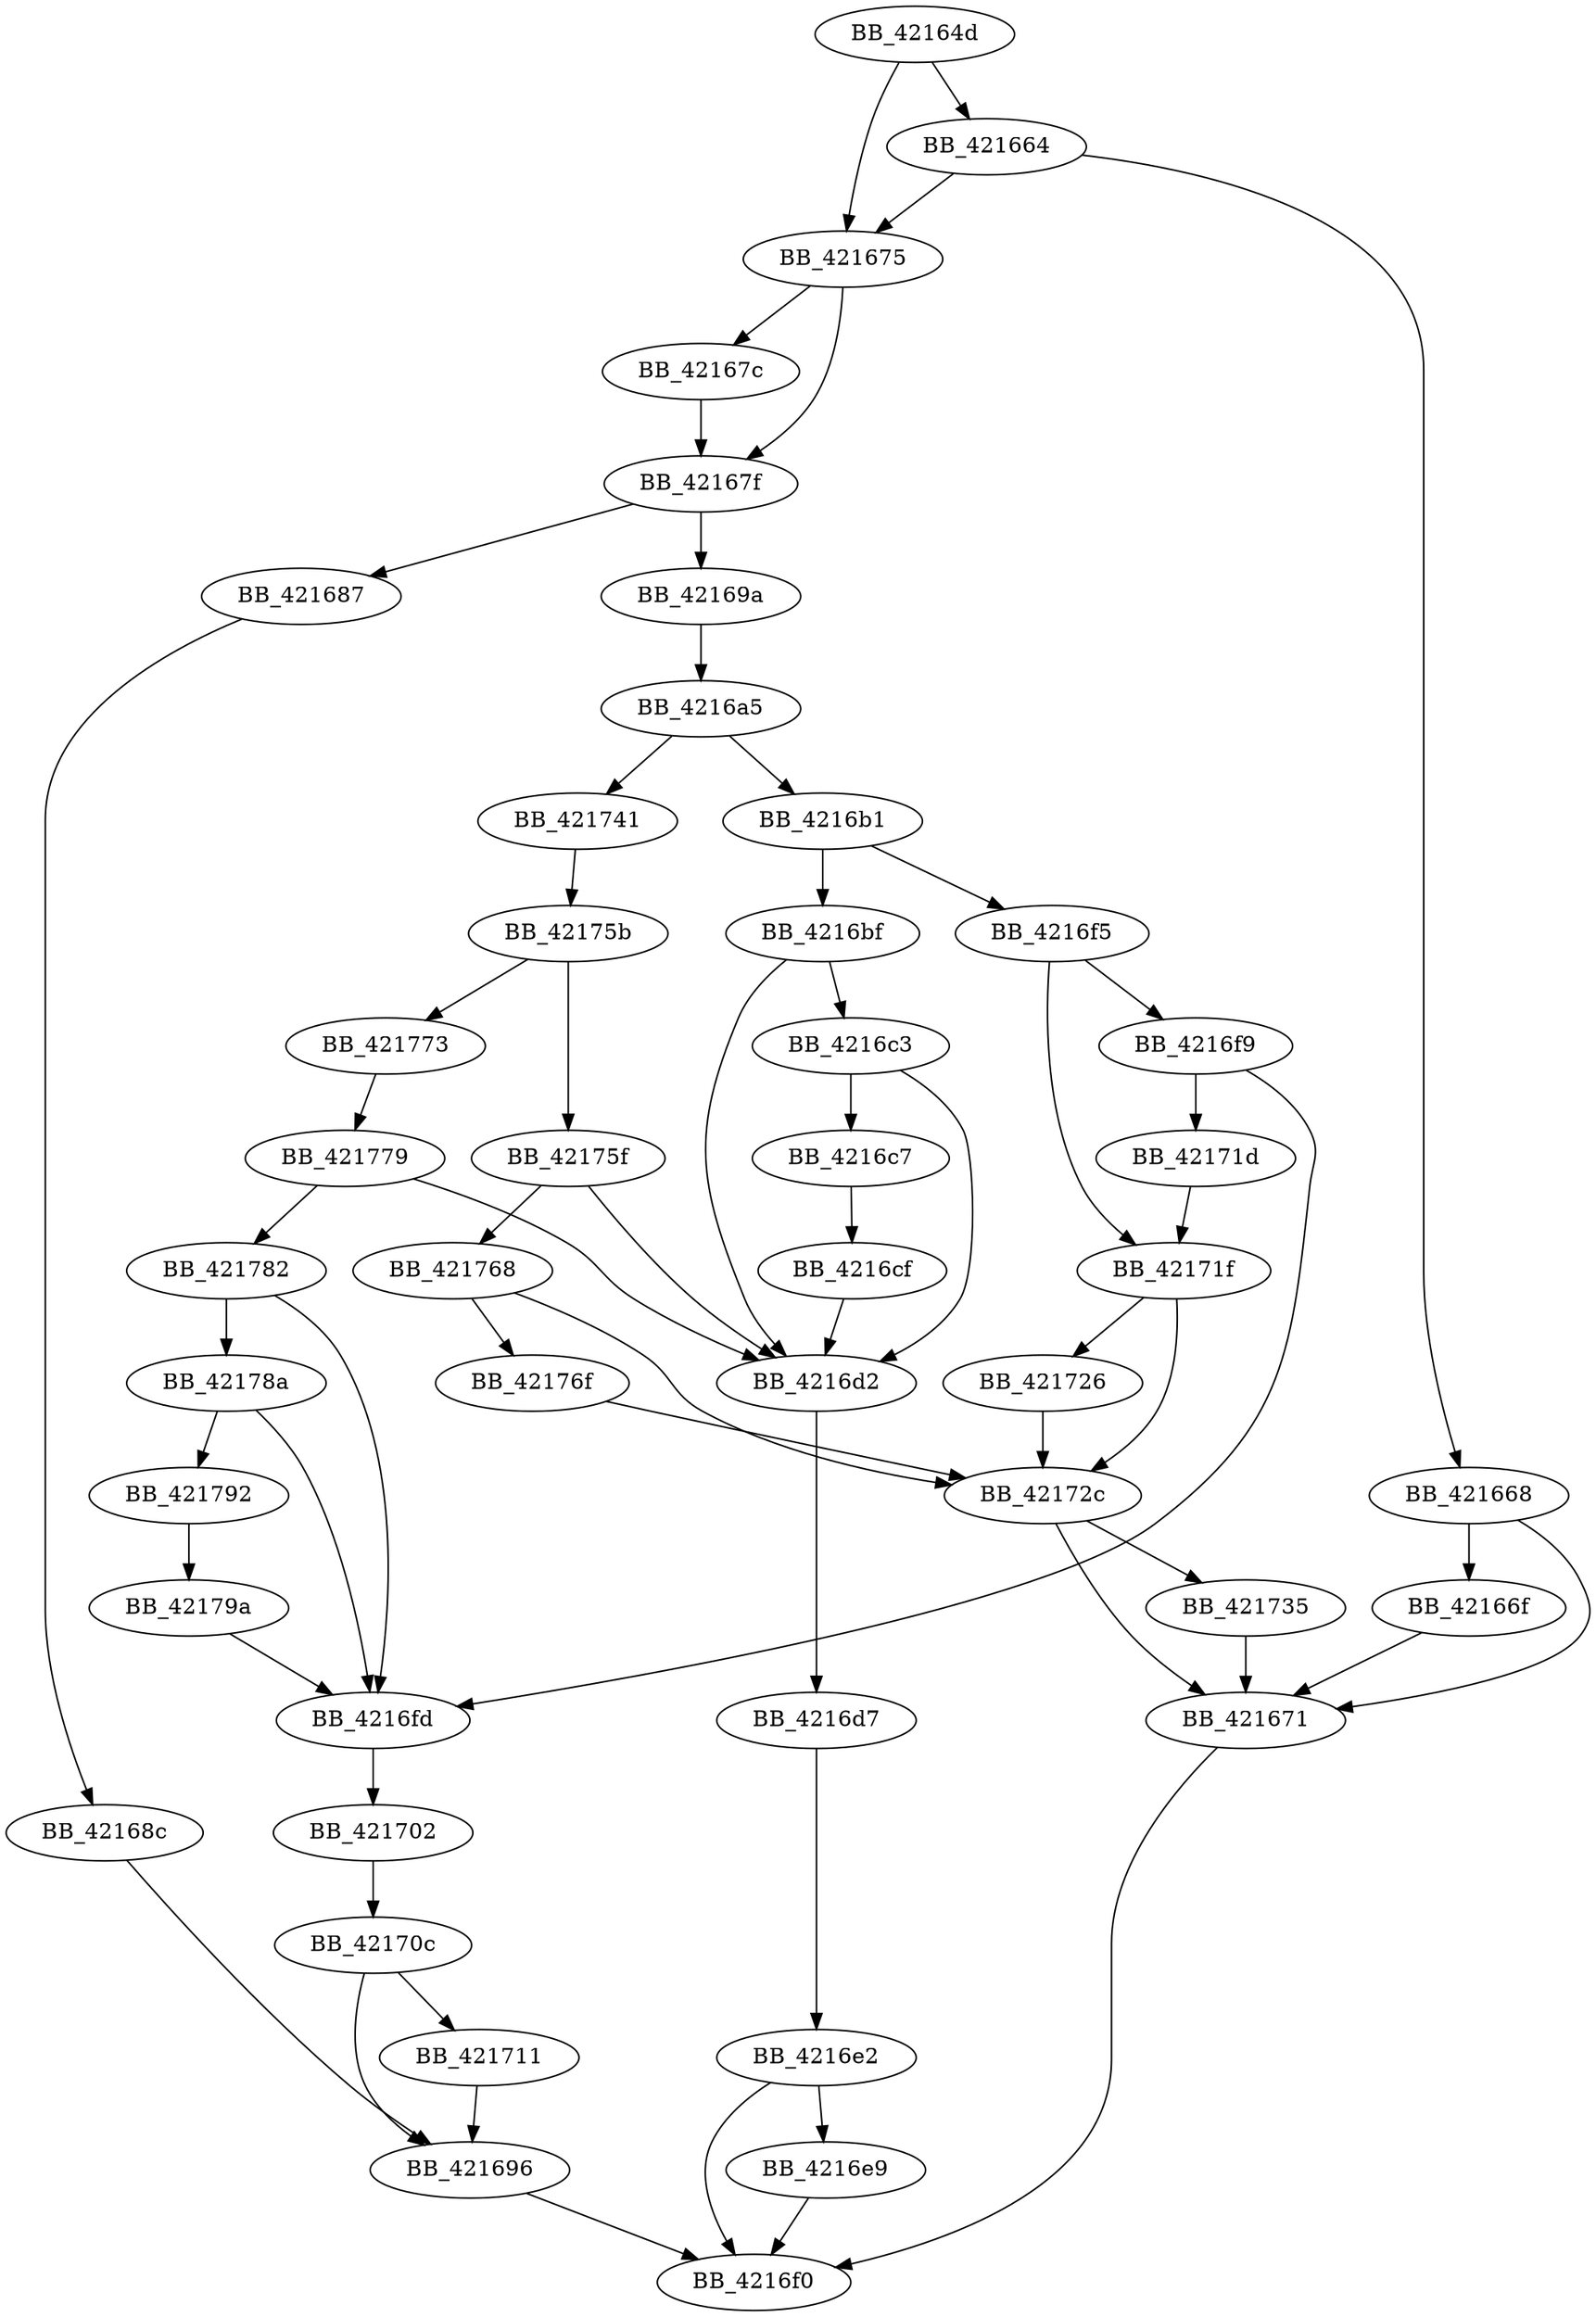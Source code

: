 DiGraph __wctomb_s_l{
BB_42164d->BB_421664
BB_42164d->BB_421675
BB_421664->BB_421668
BB_421664->BB_421675
BB_421668->BB_42166f
BB_421668->BB_421671
BB_42166f->BB_421671
BB_421671->BB_4216f0
BB_421675->BB_42167c
BB_421675->BB_42167f
BB_42167c->BB_42167f
BB_42167f->BB_421687
BB_42167f->BB_42169a
BB_421687->BB_42168c
BB_42168c->BB_421696
BB_421696->BB_4216f0
BB_42169a->BB_4216a5
BB_4216a5->BB_4216b1
BB_4216a5->BB_421741
BB_4216b1->BB_4216bf
BB_4216b1->BB_4216f5
BB_4216bf->BB_4216c3
BB_4216bf->BB_4216d2
BB_4216c3->BB_4216c7
BB_4216c3->BB_4216d2
BB_4216c7->BB_4216cf
BB_4216cf->BB_4216d2
BB_4216d2->BB_4216d7
BB_4216d7->BB_4216e2
BB_4216e2->BB_4216e9
BB_4216e2->BB_4216f0
BB_4216e9->BB_4216f0
BB_4216f5->BB_4216f9
BB_4216f5->BB_42171f
BB_4216f9->BB_4216fd
BB_4216f9->BB_42171d
BB_4216fd->BB_421702
BB_421702->BB_42170c
BB_42170c->BB_421696
BB_42170c->BB_421711
BB_421711->BB_421696
BB_42171d->BB_42171f
BB_42171f->BB_421726
BB_42171f->BB_42172c
BB_421726->BB_42172c
BB_42172c->BB_421671
BB_42172c->BB_421735
BB_421735->BB_421671
BB_421741->BB_42175b
BB_42175b->BB_42175f
BB_42175b->BB_421773
BB_42175f->BB_4216d2
BB_42175f->BB_421768
BB_421768->BB_42172c
BB_421768->BB_42176f
BB_42176f->BB_42172c
BB_421773->BB_421779
BB_421779->BB_4216d2
BB_421779->BB_421782
BB_421782->BB_4216fd
BB_421782->BB_42178a
BB_42178a->BB_4216fd
BB_42178a->BB_421792
BB_421792->BB_42179a
BB_42179a->BB_4216fd
}

